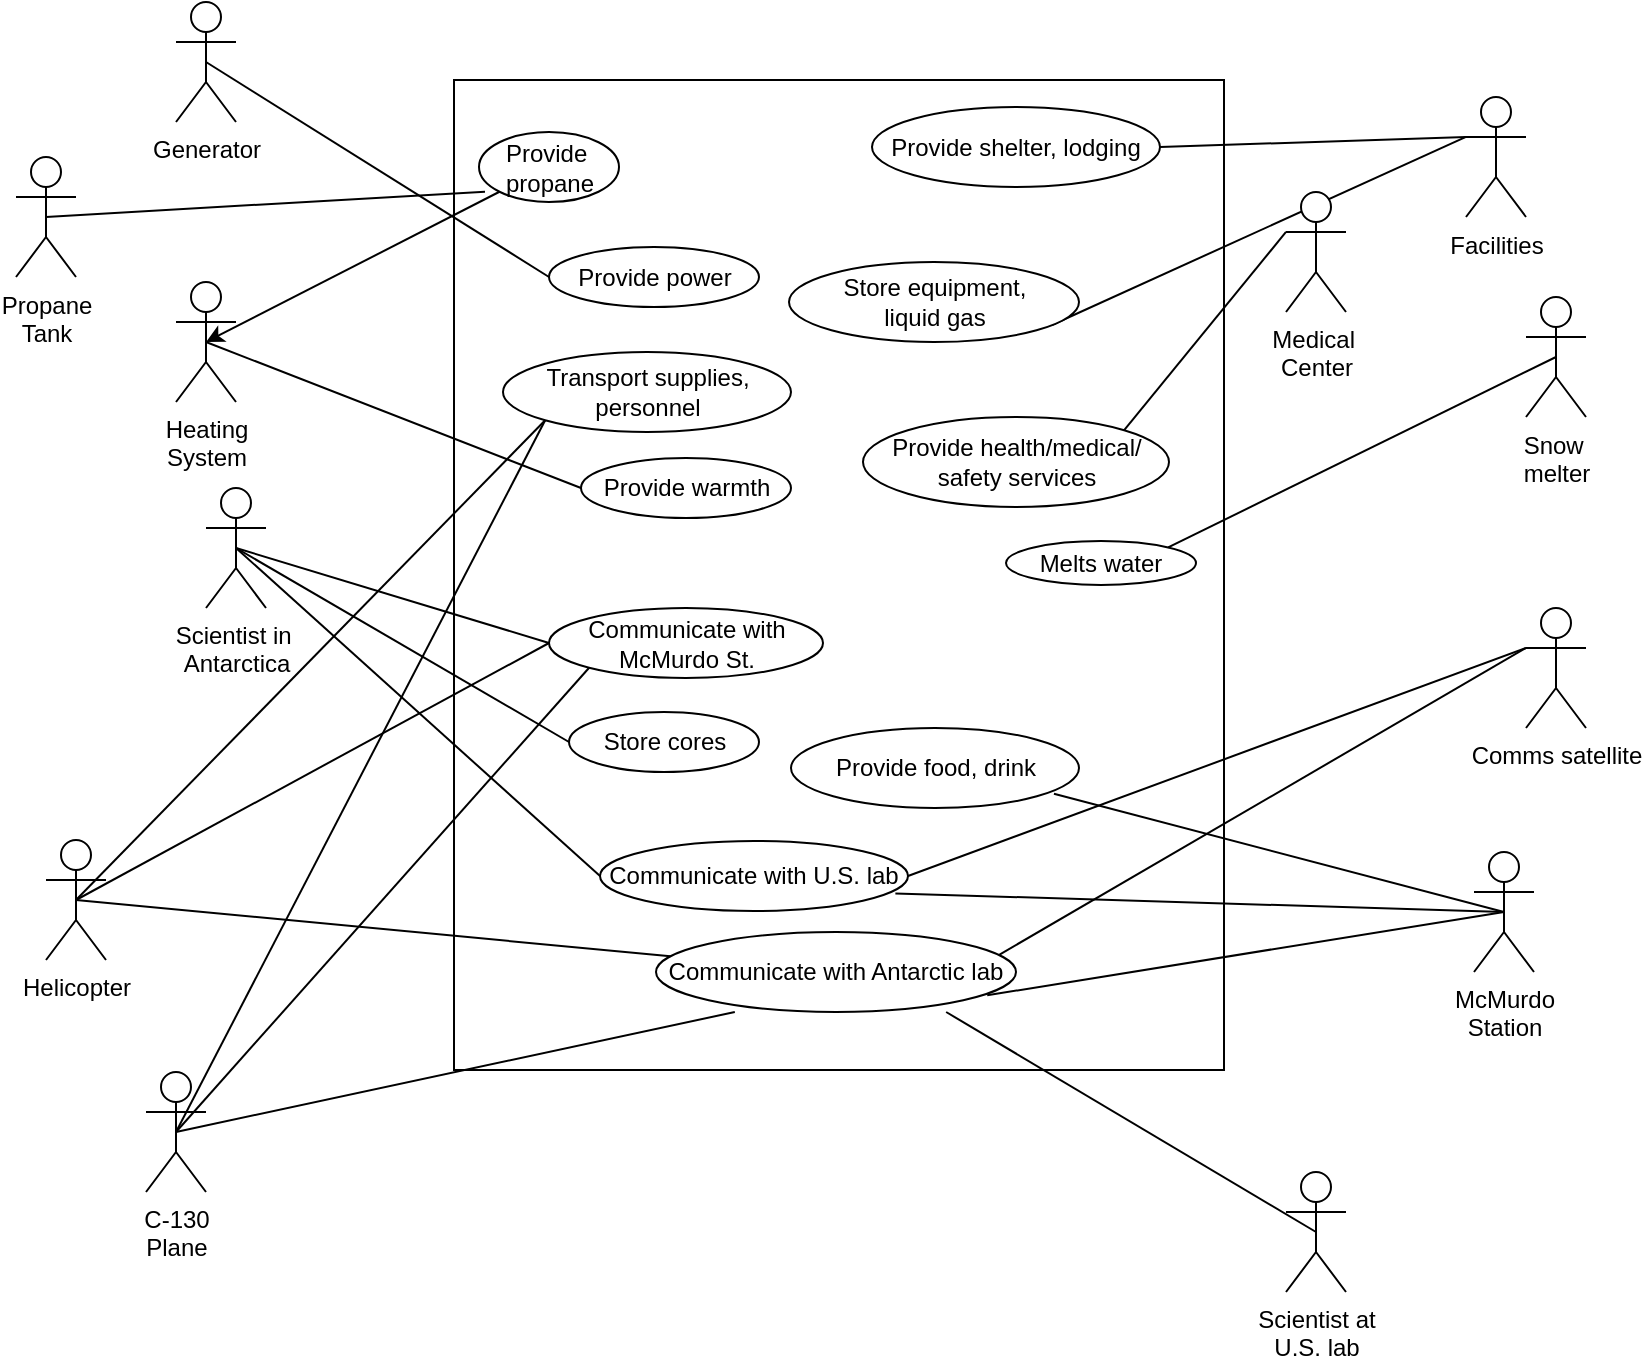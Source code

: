 <mxfile version="10.7.7" type="github"><diagram id="XUN7H5ZW9IaSF1jUwpFu" name="Page-1"><mxGraphModel dx="840" dy="490" grid="1" gridSize="10" guides="1" tooltips="1" connect="1" arrows="1" fold="1" page="1" pageScale="1" pageWidth="850" pageHeight="1100" math="0" shadow="0"><root><mxCell id="0"/><mxCell id="1" parent="0"/><mxCell id="qXx8lYtwEHCwfi8HEufF-27" value="" style="rounded=0;whiteSpace=wrap;html=1;rotation=90;" parent="1" vertex="1"><mxGeometry x="189" y="119" width="495" height="385" as="geometry"/></mxCell><mxCell id="B3GP--UPxzV7innON_oC-14" value="Comms satellite" style="shape=umlActor;verticalLabelPosition=bottom;labelBackgroundColor=#ffffff;verticalAlign=top;html=1;outlineConnect=0;" parent="1" vertex="1"><mxGeometry x="780" y="328" width="30" height="60" as="geometry"/></mxCell><mxCell id="B3GP--UPxzV7innON_oC-22" value="" style="endArrow=none;html=1;exitX=1;exitY=0.5;exitDx=0;exitDy=0;entryX=0;entryY=0.333;entryDx=0;entryDy=0;entryPerimeter=0;" parent="1" source="B3GP--UPxzV7innON_oC-47" target="B3GP--UPxzV7innON_oC-14" edge="1"><mxGeometry width="50" height="50" relative="1" as="geometry"><mxPoint x="537.882" y="362.176" as="sourcePoint"/><mxPoint x="750" y="300" as="targetPoint"/></mxGeometry></mxCell><mxCell id="B3GP--UPxzV7innON_oC-23" value="" style="endArrow=none;html=1;exitX=0.946;exitY=0.304;exitDx=0;exitDy=0;exitPerimeter=0;entryX=0;entryY=0.333;entryDx=0;entryDy=0;entryPerimeter=0;" parent="1" source="B3GP--UPxzV7innON_oC-48" target="B3GP--UPxzV7innON_oC-14" edge="1"><mxGeometry width="50" height="50" relative="1" as="geometry"><mxPoint x="542.588" y="418.647" as="sourcePoint"/><mxPoint x="750" y="300" as="targetPoint"/></mxGeometry></mxCell><mxCell id="B3GP--UPxzV7innON_oC-24" value="Facilities" style="shape=umlActor;verticalLabelPosition=bottom;labelBackgroundColor=#ffffff;verticalAlign=top;html=1;outlineConnect=0;" parent="1" vertex="1"><mxGeometry x="750" y="72.5" width="30" height="60" as="geometry"/></mxCell><mxCell id="B3GP--UPxzV7innON_oC-25" value="" style="endArrow=none;html=1;entryX=0;entryY=0.333;entryDx=0;entryDy=0;entryPerimeter=0;exitX=1;exitY=0.5;exitDx=0;exitDy=0;" parent="1" source="B3GP--UPxzV7innON_oC-36" target="B3GP--UPxzV7innON_oC-24" edge="1"><mxGeometry width="50" height="50" relative="1" as="geometry"><mxPoint x="650" y="50" as="sourcePoint"/><mxPoint x="710" y="130" as="targetPoint"/></mxGeometry></mxCell><mxCell id="B3GP--UPxzV7innON_oC-26" value="" style="endArrow=none;html=1;exitX=0.908;exitY=0.784;exitDx=0;exitDy=0;exitPerimeter=0;entryX=0;entryY=0.333;entryDx=0;entryDy=0;entryPerimeter=0;" parent="1" source="B3GP--UPxzV7innON_oC-37" target="B3GP--UPxzV7innON_oC-24" edge="1"><mxGeometry width="50" height="50" relative="1" as="geometry"><mxPoint x="527" y="115" as="sourcePoint"/><mxPoint x="730" y="106" as="targetPoint"/></mxGeometry></mxCell><mxCell id="B3GP--UPxzV7innON_oC-28" value="Scientist at &lt;br&gt;U.S.&amp;nbsp;lab&lt;br&gt;" style="shape=umlActor;verticalLabelPosition=bottom;labelBackgroundColor=#ffffff;verticalAlign=top;html=1;outlineConnect=0;" parent="1" vertex="1"><mxGeometry x="660" y="610" width="30" height="60" as="geometry"/></mxCell><mxCell id="B3GP--UPxzV7innON_oC-32" value="" style="endArrow=none;html=1;exitX=0.5;exitY=0.5;exitDx=0;exitDy=0;exitPerimeter=0;entryX=0.806;entryY=1;entryDx=0;entryDy=0;entryPerimeter=0;" parent="1" source="B3GP--UPxzV7innON_oC-28" target="B3GP--UPxzV7innON_oC-48" edge="1"><mxGeometry width="50" height="50" relative="1" as="geometry"><mxPoint x="170" y="190" as="sourcePoint"/><mxPoint x="460" y="630" as="targetPoint"/></mxGeometry></mxCell><mxCell id="B3GP--UPxzV7innON_oC-33" value="Medical&amp;nbsp;&lt;br&gt;Center&lt;br&gt;" style="shape=umlActor;verticalLabelPosition=bottom;labelBackgroundColor=#ffffff;verticalAlign=top;html=1;outlineConnect=0;" parent="1" vertex="1"><mxGeometry x="660" y="120" width="30" height="60" as="geometry"/></mxCell><mxCell id="B3GP--UPxzV7innON_oC-36" value="Provide shelter, lodging" style="ellipse;whiteSpace=wrap;html=1;" parent="1" vertex="1"><mxGeometry x="453" y="77.5" width="144" height="40" as="geometry"/></mxCell><mxCell id="B3GP--UPxzV7innON_oC-37" value="&lt;span&gt;Store equipment, &lt;br&gt;liquid gas&lt;/span&gt;" style="ellipse;whiteSpace=wrap;html=1;" parent="1" vertex="1"><mxGeometry x="411.5" y="155" width="145" height="40" as="geometry"/></mxCell><mxCell id="B3GP--UPxzV7innON_oC-42" value="Provide food, drink" style="ellipse;whiteSpace=wrap;html=1;" parent="1" vertex="1"><mxGeometry x="412.5" y="388" width="144" height="40" as="geometry"/></mxCell><mxCell id="B3GP--UPxzV7innON_oC-43" value="&lt;span&gt;Provide health/medical/&lt;br&gt;safety services&lt;/span&gt;" style="ellipse;whiteSpace=wrap;html=1;" parent="1" vertex="1"><mxGeometry x="448.5" y="232.5" width="153" height="45" as="geometry"/></mxCell><mxCell id="B3GP--UPxzV7innON_oC-44" value="&lt;span&gt;Provide warmth&lt;/span&gt;" style="ellipse;whiteSpace=wrap;html=1;" parent="1" vertex="1"><mxGeometry x="307.5" y="253" width="105" height="30" as="geometry"/></mxCell><mxCell id="B3GP--UPxzV7innON_oC-46" value="&lt;span&gt;Store cores&lt;/span&gt;" style="ellipse;whiteSpace=wrap;html=1;" parent="1" vertex="1"><mxGeometry x="301.5" y="380" width="95" height="30" as="geometry"/></mxCell><mxCell id="B3GP--UPxzV7innON_oC-47" value="&lt;span&gt;Communicate with U.S. lab&lt;/span&gt;" style="ellipse;whiteSpace=wrap;html=1;" parent="1" vertex="1"><mxGeometry x="317" y="444.5" width="154" height="35" as="geometry"/></mxCell><mxCell id="B3GP--UPxzV7innON_oC-48" value="&lt;span&gt;Communicate with Antarctic lab&lt;/span&gt;" style="ellipse;whiteSpace=wrap;html=1;" parent="1" vertex="1"><mxGeometry x="345" y="490" width="180" height="40" as="geometry"/></mxCell><mxCell id="B3GP--UPxzV7innON_oC-50" value="Scientist in&amp;nbsp;&lt;br&gt;Antarctica&lt;br&gt;" style="shape=umlActor;verticalLabelPosition=bottom;labelBackgroundColor=#ffffff;verticalAlign=top;html=1;outlineConnect=0;" parent="1" vertex="1"><mxGeometry x="120" y="268" width="30" height="60" as="geometry"/></mxCell><mxCell id="B3GP--UPxzV7innON_oC-55" value="" style="endArrow=none;html=1;entryX=0;entryY=0.5;entryDx=0;entryDy=0;exitX=0.5;exitY=0.5;exitDx=0;exitDy=0;exitPerimeter=0;" parent="1" source="B3GP--UPxzV7innON_oC-50" target="B3GP--UPxzV7innON_oC-47" edge="1"><mxGeometry width="50" height="50" relative="1" as="geometry"><mxPoint x="160" y="370" as="sourcePoint"/><mxPoint x="280" y="380" as="targetPoint"/></mxGeometry></mxCell><mxCell id="B3GP--UPxzV7innON_oC-58" value="" style="endArrow=none;html=1;entryX=0;entryY=0.333;entryDx=0;entryDy=0;entryPerimeter=0;exitX=1;exitY=0;exitDx=0;exitDy=0;" parent="1" source="B3GP--UPxzV7innON_oC-43" target="B3GP--UPxzV7innON_oC-33" edge="1"><mxGeometry width="50" height="50" relative="1" as="geometry"><mxPoint x="630" y="470" as="sourcePoint"/><mxPoint x="700" y="430" as="targetPoint"/></mxGeometry></mxCell><mxCell id="B3GP--UPxzV7innON_oC-59" value="Heating &lt;br&gt;System" style="shape=umlActor;verticalLabelPosition=bottom;labelBackgroundColor=#ffffff;verticalAlign=top;html=1;outlineConnect=0;" parent="1" vertex="1"><mxGeometry x="105" y="165" width="30" height="60" as="geometry"/></mxCell><mxCell id="B3GP--UPxzV7innON_oC-64" value="" style="endArrow=none;html=1;entryX=0;entryY=0.5;entryDx=0;entryDy=0;exitX=0.5;exitY=0.5;exitDx=0;exitDy=0;exitPerimeter=0;" parent="1" source="B3GP--UPxzV7innON_oC-59" target="B3GP--UPxzV7innON_oC-44" edge="1"><mxGeometry width="50" height="50" relative="1" as="geometry"><mxPoint x="190" y="160" as="sourcePoint"/><mxPoint x="270" y="90" as="targetPoint"/></mxGeometry></mxCell><mxCell id="B3GP--UPxzV7innON_oC-69" value="" style="endArrow=none;html=1;exitX=0.5;exitY=0.5;exitDx=0;exitDy=0;exitPerimeter=0;entryX=0;entryY=0.5;entryDx=0;entryDy=0;" parent="1" source="B3GP--UPxzV7innON_oC-50" target="B3GP--UPxzV7innON_oC-46" edge="1"><mxGeometry width="50" height="50" relative="1" as="geometry"><mxPoint x="150" y="380" as="sourcePoint"/><mxPoint x="200" y="330" as="targetPoint"/></mxGeometry></mxCell><mxCell id="B3GP--UPxzV7innON_oC-74" value="McMurdo&lt;br&gt;Station&lt;br&gt;" style="shape=umlActor;verticalLabelPosition=bottom;labelBackgroundColor=#ffffff;verticalAlign=top;html=1;outlineConnect=0;" parent="1" vertex="1"><mxGeometry x="754" y="450" width="30" height="60" as="geometry"/></mxCell><mxCell id="B3GP--UPxzV7innON_oC-76" value="" style="endArrow=none;html=1;entryX=0.5;entryY=0.5;entryDx=0;entryDy=0;entryPerimeter=0;exitX=0.92;exitY=0.791;exitDx=0;exitDy=0;exitPerimeter=0;" parent="1" source="B3GP--UPxzV7innON_oC-48" target="B3GP--UPxzV7innON_oC-74" edge="1"><mxGeometry width="50" height="50" relative="1" as="geometry"><mxPoint x="610" y="540" as="sourcePoint"/><mxPoint x="660" y="490" as="targetPoint"/></mxGeometry></mxCell><mxCell id="B3GP--UPxzV7innON_oC-77" value="" style="endArrow=none;html=1;entryX=0.5;entryY=0.5;entryDx=0;entryDy=0;entryPerimeter=0;exitX=0.959;exitY=0.749;exitDx=0;exitDy=0;exitPerimeter=0;" parent="1" source="B3GP--UPxzV7innON_oC-47" target="B3GP--UPxzV7innON_oC-74" edge="1"><mxGeometry width="50" height="50" relative="1" as="geometry"><mxPoint x="510" y="410" as="sourcePoint"/><mxPoint x="560" y="520" as="targetPoint"/></mxGeometry></mxCell><mxCell id="B3GP--UPxzV7innON_oC-78" value="" style="endArrow=none;html=1;entryX=0.5;entryY=0.5;entryDx=0;entryDy=0;entryPerimeter=0;exitX=0.913;exitY=0.821;exitDx=0;exitDy=0;exitPerimeter=0;" parent="1" source="B3GP--UPxzV7innON_oC-42" target="B3GP--UPxzV7innON_oC-74" edge="1"><mxGeometry width="50" height="50" relative="1" as="geometry"><mxPoint x="620" y="540" as="sourcePoint"/><mxPoint x="760" y="490" as="targetPoint"/></mxGeometry></mxCell><mxCell id="B3GP--UPxzV7innON_oC-79" value="Helicopter&lt;br&gt;" style="shape=umlActor;verticalLabelPosition=bottom;labelBackgroundColor=#ffffff;verticalAlign=top;html=1;outlineConnect=0;" parent="1" vertex="1"><mxGeometry x="40" y="444" width="30" height="60" as="geometry"/></mxCell><mxCell id="B3GP--UPxzV7innON_oC-82" value="" style="endArrow=none;html=1;exitX=0.5;exitY=0.5;exitDx=0;exitDy=0;exitPerimeter=0;" parent="1" source="B3GP--UPxzV7innON_oC-79" target="B3GP--UPxzV7innON_oC-48" edge="1"><mxGeometry width="50" height="50" relative="1" as="geometry"><mxPoint x="220" y="540" as="sourcePoint"/><mxPoint x="270" y="490" as="targetPoint"/></mxGeometry></mxCell><mxCell id="2uKPLo4PLxaqy7UgmCub-1" value="Generator" style="shape=umlActor;verticalLabelPosition=bottom;labelBackgroundColor=#ffffff;verticalAlign=top;html=1;outlineConnect=0;" parent="1" vertex="1"><mxGeometry x="105" y="25" width="30" height="60" as="geometry"/></mxCell><mxCell id="2uKPLo4PLxaqy7UgmCub-2" value="C-130&lt;br&gt;Plane&lt;br&gt;" style="shape=umlActor;verticalLabelPosition=bottom;labelBackgroundColor=#ffffff;verticalAlign=top;html=1;outlineConnect=0;" parent="1" vertex="1"><mxGeometry x="90" y="560" width="30" height="60" as="geometry"/></mxCell><mxCell id="2uKPLo4PLxaqy7UgmCub-3" value="" style="endArrow=none;html=1;exitX=0.5;exitY=0.5;exitDx=0;exitDy=0;exitPerimeter=0;entryX=0.219;entryY=1;entryDx=0;entryDy=0;entryPerimeter=0;" parent="1" source="2uKPLo4PLxaqy7UgmCub-2" target="B3GP--UPxzV7innON_oC-48" edge="1"><mxGeometry width="50" height="50" relative="1" as="geometry"><mxPoint x="320" y="620" as="sourcePoint"/><mxPoint x="370" y="570" as="targetPoint"/></mxGeometry></mxCell><mxCell id="2uKPLo4PLxaqy7UgmCub-4" value="Transport supplies, personnel" style="ellipse;whiteSpace=wrap;html=1;" parent="1" vertex="1"><mxGeometry x="268.5" y="200" width="144" height="40" as="geometry"/></mxCell><mxCell id="2uKPLo4PLxaqy7UgmCub-5" value="" style="endArrow=none;html=1;entryX=0;entryY=1;entryDx=0;entryDy=0;exitX=0.5;exitY=0.5;exitDx=0;exitDy=0;exitPerimeter=0;" parent="1" source="B3GP--UPxzV7innON_oC-79" target="2uKPLo4PLxaqy7UgmCub-4" edge="1"><mxGeometry width="50" height="50" relative="1" as="geometry"><mxPoint x="40" y="700" as="sourcePoint"/><mxPoint x="90" y="650" as="targetPoint"/></mxGeometry></mxCell><mxCell id="2uKPLo4PLxaqy7UgmCub-6" value="" style="endArrow=none;html=1;entryX=0.5;entryY=0.5;entryDx=0;entryDy=0;entryPerimeter=0;exitX=0;exitY=1;exitDx=0;exitDy=0;" parent="1" source="2uKPLo4PLxaqy7UgmCub-4" target="2uKPLo4PLxaqy7UgmCub-2" edge="1"><mxGeometry width="50" height="50" relative="1" as="geometry"><mxPoint x="40" y="700" as="sourcePoint"/><mxPoint x="90" y="650" as="targetPoint"/></mxGeometry></mxCell><mxCell id="2uKPLo4PLxaqy7UgmCub-9" value="&lt;span&gt;Provide power&lt;/span&gt;" style="ellipse;whiteSpace=wrap;html=1;" parent="1" vertex="1"><mxGeometry x="291.5" y="147.5" width="105" height="30" as="geometry"/></mxCell><mxCell id="2uKPLo4PLxaqy7UgmCub-11" value="" style="endArrow=none;html=1;entryX=0;entryY=0.5;entryDx=0;entryDy=0;exitX=0.5;exitY=0.5;exitDx=0;exitDy=0;exitPerimeter=0;" parent="1" source="2uKPLo4PLxaqy7UgmCub-1" target="2uKPLo4PLxaqy7UgmCub-9" edge="1"><mxGeometry width="50" height="50" relative="1" as="geometry"><mxPoint x="170" y="130" as="sourcePoint"/><mxPoint x="220" y="80" as="targetPoint"/></mxGeometry></mxCell><mxCell id="qXx8lYtwEHCwfi8HEufF-5" value="Propane&lt;br&gt;Tank&lt;br&gt;" style="shape=umlActor;verticalLabelPosition=bottom;labelBackgroundColor=#ffffff;verticalAlign=top;html=1;outlineConnect=0;" parent="1" vertex="1"><mxGeometry x="25" y="102.5" width="30" height="60" as="geometry"/></mxCell><mxCell id="qXx8lYtwEHCwfi8HEufF-8" value="Provide&amp;nbsp;&lt;br&gt;propane&lt;br&gt;" style="ellipse;whiteSpace=wrap;html=1;" parent="1" vertex="1"><mxGeometry x="256.5" y="90" width="70" height="35" as="geometry"/></mxCell><mxCell id="qXx8lYtwEHCwfi8HEufF-10" value="" style="endArrow=none;html=1;entryX=0.5;entryY=0.5;entryDx=0;entryDy=0;entryPerimeter=0;exitX=0.043;exitY=0.852;exitDx=0;exitDy=0;exitPerimeter=0;" parent="1" source="qXx8lYtwEHCwfi8HEufF-8" target="qXx8lYtwEHCwfi8HEufF-5" edge="1"><mxGeometry width="50" height="50" relative="1" as="geometry"><mxPoint x="30" y="159" as="sourcePoint"/><mxPoint x="130" y="120" as="targetPoint"/></mxGeometry></mxCell><mxCell id="qXx8lYtwEHCwfi8HEufF-12" value="Snow&amp;nbsp;&lt;br&gt;melter&lt;br&gt;" style="shape=umlActor;verticalLabelPosition=bottom;labelBackgroundColor=#ffffff;verticalAlign=top;html=1;outlineConnect=0;" parent="1" vertex="1"><mxGeometry x="780" y="172.5" width="30" height="60" as="geometry"/></mxCell><mxCell id="qXx8lYtwEHCwfi8HEufF-14" value="&lt;span&gt;Melts water&lt;/span&gt;" style="ellipse;whiteSpace=wrap;html=1;" parent="1" vertex="1"><mxGeometry x="520" y="294.5" width="95" height="22" as="geometry"/></mxCell><mxCell id="qXx8lYtwEHCwfi8HEufF-15" value="" style="endArrow=none;html=1;entryX=0.5;entryY=0.5;entryDx=0;entryDy=0;entryPerimeter=0;exitX=1;exitY=0;exitDx=0;exitDy=0;" parent="1" source="qXx8lYtwEHCwfi8HEufF-14" target="qXx8lYtwEHCwfi8HEufF-12" edge="1"><mxGeometry width="50" height="50" relative="1" as="geometry"><mxPoint x="690" y="280" as="sourcePoint"/><mxPoint x="740" y="230" as="targetPoint"/></mxGeometry></mxCell><mxCell id="qXx8lYtwEHCwfi8HEufF-16" value="&lt;span&gt;Communicate with&lt;br&gt;McMurdo St.&lt;br&gt;&lt;/span&gt;" style="ellipse;whiteSpace=wrap;html=1;" parent="1" vertex="1"><mxGeometry x="291.5" y="328" width="137" height="35" as="geometry"/></mxCell><mxCell id="qXx8lYtwEHCwfi8HEufF-23" value="" style="endArrow=none;html=1;entryX=0.5;entryY=0.5;entryDx=0;entryDy=0;entryPerimeter=0;exitX=0;exitY=0.5;exitDx=0;exitDy=0;" parent="1" source="qXx8lYtwEHCwfi8HEufF-16" target="B3GP--UPxzV7innON_oC-50" edge="1"><mxGeometry width="50" height="50" relative="1" as="geometry"><mxPoint x="20" y="730" as="sourcePoint"/><mxPoint x="70" y="680" as="targetPoint"/></mxGeometry></mxCell><mxCell id="qXx8lYtwEHCwfi8HEufF-28" value="" style="endArrow=classic;html=1;entryX=0.5;entryY=0.5;entryDx=0;entryDy=0;entryPerimeter=0;exitX=0;exitY=1;exitDx=0;exitDy=0;" parent="1" source="qXx8lYtwEHCwfi8HEufF-8" target="B3GP--UPxzV7innON_oC-59" edge="1"><mxGeometry width="50" height="50" relative="1" as="geometry"><mxPoint x="30" y="330" as="sourcePoint"/><mxPoint x="80" y="280" as="targetPoint"/></mxGeometry></mxCell><mxCell id="qXx8lYtwEHCwfi8HEufF-29" value="" style="endArrow=none;html=1;entryX=0.5;entryY=0.5;entryDx=0;entryDy=0;entryPerimeter=0;exitX=0;exitY=0.5;exitDx=0;exitDy=0;" parent="1" source="qXx8lYtwEHCwfi8HEufF-16" target="B3GP--UPxzV7innON_oC-79" edge="1"><mxGeometry width="50" height="50" relative="1" as="geometry"><mxPoint x="20" y="730" as="sourcePoint"/><mxPoint x="70" y="680" as="targetPoint"/></mxGeometry></mxCell><mxCell id="qXx8lYtwEHCwfi8HEufF-30" value="" style="endArrow=none;html=1;entryX=0.5;entryY=0.5;entryDx=0;entryDy=0;entryPerimeter=0;exitX=0;exitY=1;exitDx=0;exitDy=0;" parent="1" source="qXx8lYtwEHCwfi8HEufF-16" target="2uKPLo4PLxaqy7UgmCub-2" edge="1"><mxGeometry width="50" height="50" relative="1" as="geometry"><mxPoint x="290" y="300" as="sourcePoint"/><mxPoint x="60" y="630" as="targetPoint"/></mxGeometry></mxCell></root></mxGraphModel></diagram></mxfile>